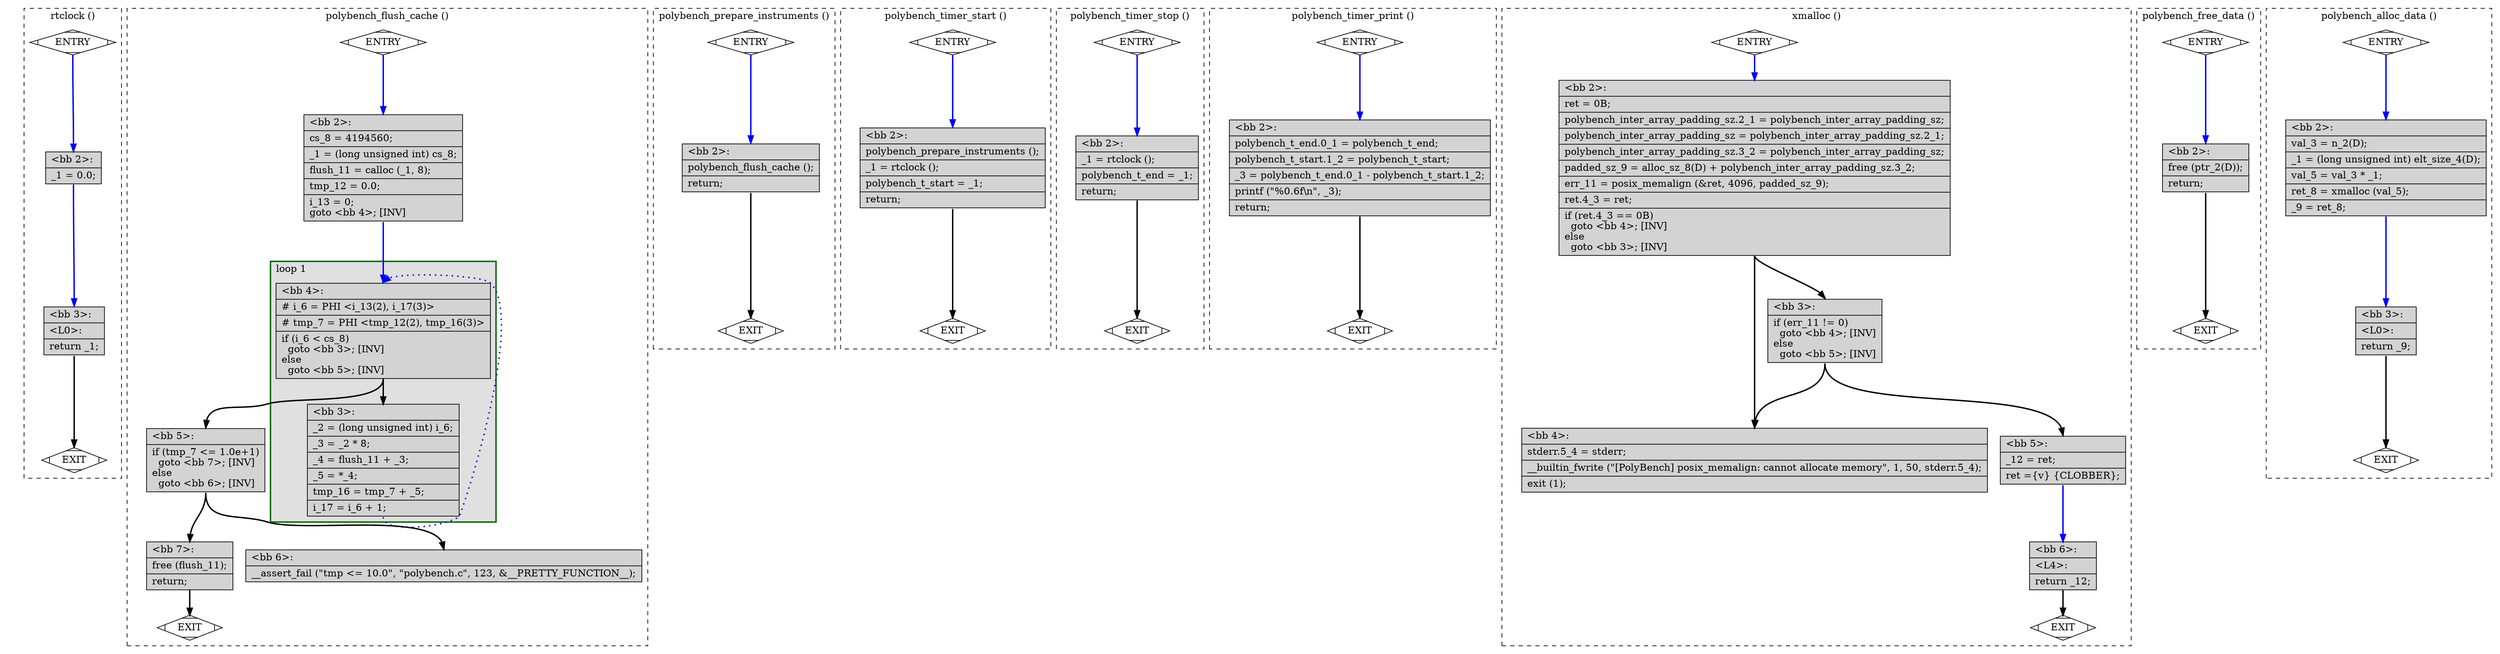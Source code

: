 digraph "polybench.c.023t.fixup_cfg2" {
overlap=false;
subgraph "cluster_rtclock" {
	style="dashed";
	color="black";
	label="rtclock ()";
	fn_6_basic_block_0 [shape=Mdiamond,style=filled,fillcolor=white,label="ENTRY"];

	fn_6_basic_block_1 [shape=Mdiamond,style=filled,fillcolor=white,label="EXIT"];

	fn_6_basic_block_2 [shape=record,style=filled,fillcolor=lightgrey,label="{\<bb\ 2\>:\l\
|_1\ =\ 0.0;\l\
}"];

	fn_6_basic_block_3 [shape=record,style=filled,fillcolor=lightgrey,label="{\<bb\ 3\>:\l\
|\<L0\>:\l\
|return\ _1;\l\
}"];

	fn_6_basic_block_0:s -> fn_6_basic_block_2:n [style="solid,bold",color=blue,weight=100,constraint=true];
	fn_6_basic_block_2:s -> fn_6_basic_block_3:n [style="solid,bold",color=blue,weight=100,constraint=true];
	fn_6_basic_block_3:s -> fn_6_basic_block_1:n [style="solid,bold",color=black,weight=10,constraint=true];
	fn_6_basic_block_0:s -> fn_6_basic_block_1:n [style="invis",constraint=true];
}
subgraph "cluster_polybench_flush_cache" {
	style="dashed";
	color="black";
	label="polybench_flush_cache ()";
	subgraph cluster_7_1 {
	style="filled";
	color="darkgreen";
	fillcolor="grey88";
	label="loop 1";
	labeljust=l;
	penwidth=2;
	fn_7_basic_block_4 [shape=record,style=filled,fillcolor=lightgrey,label="{\<bb\ 4\>:\l\
|#\ i_6\ =\ PHI\ \<i_13(2),\ i_17(3)\>\l\
|#\ tmp_7\ =\ PHI\ \<tmp_12(2),\ tmp_16(3)\>\l\
|if\ (i_6\ \<\ cs_8)\l\
\ \ goto\ \<bb\ 3\>;\ [INV]\l\
else\l\
\ \ goto\ \<bb\ 5\>;\ [INV]\l\
}"];

	fn_7_basic_block_3 [shape=record,style=filled,fillcolor=lightgrey,label="{\<bb\ 3\>:\l\
|_2\ =\ (long\ unsigned\ int)\ i_6;\l\
|_3\ =\ _2\ *\ 8;\l\
|_4\ =\ flush_11\ +\ _3;\l\
|_5\ =\ *_4;\l\
|tmp_16\ =\ tmp_7\ +\ _5;\l\
|i_17\ =\ i_6\ +\ 1;\l\
}"];

	}
	fn_7_basic_block_0 [shape=Mdiamond,style=filled,fillcolor=white,label="ENTRY"];

	fn_7_basic_block_1 [shape=Mdiamond,style=filled,fillcolor=white,label="EXIT"];

	fn_7_basic_block_2 [shape=record,style=filled,fillcolor=lightgrey,label="{\<bb\ 2\>:\l\
|cs_8\ =\ 4194560;\l\
|_1\ =\ (long\ unsigned\ int)\ cs_8;\l\
|flush_11\ =\ calloc\ (_1,\ 8);\l\
|tmp_12\ =\ 0.0;\l\
|i_13\ =\ 0;\l\
goto\ \<bb\ 4\>;\ [INV]\l\
}"];

	fn_7_basic_block_5 [shape=record,style=filled,fillcolor=lightgrey,label="{\<bb\ 5\>:\l\
|if\ (tmp_7\ \<=\ 1.0e+1)\l\
\ \ goto\ \<bb\ 7\>;\ [INV]\l\
else\l\
\ \ goto\ \<bb\ 6\>;\ [INV]\l\
}"];

	fn_7_basic_block_6 [shape=record,style=filled,fillcolor=lightgrey,label="{\<bb\ 6\>:\l\
|__assert_fail\ (\"tmp\ \<=\ 10.0\",\ \"polybench.c\",\ 123,\ &__PRETTY_FUNCTION__);\l\
}"];

	fn_7_basic_block_7 [shape=record,style=filled,fillcolor=lightgrey,label="{\<bb\ 7\>:\l\
|free\ (flush_11);\l\
|return;\l\
}"];

	fn_7_basic_block_0:s -> fn_7_basic_block_2:n [style="solid,bold",color=blue,weight=100,constraint=true];
	fn_7_basic_block_2:s -> fn_7_basic_block_4:n [style="solid,bold",color=blue,weight=100,constraint=true];
	fn_7_basic_block_3:s -> fn_7_basic_block_4:n [style="dotted,bold",color=blue,weight=10,constraint=false];
	fn_7_basic_block_4:s -> fn_7_basic_block_3:n [style="solid,bold",color=black,weight=10,constraint=true];
	fn_7_basic_block_4:s -> fn_7_basic_block_5:n [style="solid,bold",color=black,weight=10,constraint=true];
	fn_7_basic_block_5:s -> fn_7_basic_block_7:n [style="solid,bold",color=black,weight=10,constraint=true];
	fn_7_basic_block_5:s -> fn_7_basic_block_6:n [style="solid,bold",color=black,weight=10,constraint=true];
	fn_7_basic_block_7:s -> fn_7_basic_block_1:n [style="solid,bold",color=black,weight=10,constraint=true];
	fn_7_basic_block_0:s -> fn_7_basic_block_1:n [style="invis",constraint=true];
}
subgraph "cluster_polybench_prepare_instruments" {
	style="dashed";
	color="black";
	label="polybench_prepare_instruments ()";
	fn_8_basic_block_0 [shape=Mdiamond,style=filled,fillcolor=white,label="ENTRY"];

	fn_8_basic_block_1 [shape=Mdiamond,style=filled,fillcolor=white,label="EXIT"];

	fn_8_basic_block_2 [shape=record,style=filled,fillcolor=lightgrey,label="{\<bb\ 2\>:\l\
|polybench_flush_cache\ ();\l\
|return;\l\
}"];

	fn_8_basic_block_0:s -> fn_8_basic_block_2:n [style="solid,bold",color=blue,weight=100,constraint=true];
	fn_8_basic_block_2:s -> fn_8_basic_block_1:n [style="solid,bold",color=black,weight=10,constraint=true];
	fn_8_basic_block_0:s -> fn_8_basic_block_1:n [style="invis",constraint=true];
}
subgraph "cluster_polybench_timer_start" {
	style="dashed";
	color="black";
	label="polybench_timer_start ()";
	fn_9_basic_block_0 [shape=Mdiamond,style=filled,fillcolor=white,label="ENTRY"];

	fn_9_basic_block_1 [shape=Mdiamond,style=filled,fillcolor=white,label="EXIT"];

	fn_9_basic_block_2 [shape=record,style=filled,fillcolor=lightgrey,label="{\<bb\ 2\>:\l\
|polybench_prepare_instruments\ ();\l\
|_1\ =\ rtclock\ ();\l\
|polybench_t_start\ =\ _1;\l\
|return;\l\
}"];

	fn_9_basic_block_0:s -> fn_9_basic_block_2:n [style="solid,bold",color=blue,weight=100,constraint=true];
	fn_9_basic_block_2:s -> fn_9_basic_block_1:n [style="solid,bold",color=black,weight=10,constraint=true];
	fn_9_basic_block_0:s -> fn_9_basic_block_1:n [style="invis",constraint=true];
}
subgraph "cluster_polybench_timer_stop" {
	style="dashed";
	color="black";
	label="polybench_timer_stop ()";
	fn_10_basic_block_0 [shape=Mdiamond,style=filled,fillcolor=white,label="ENTRY"];

	fn_10_basic_block_1 [shape=Mdiamond,style=filled,fillcolor=white,label="EXIT"];

	fn_10_basic_block_2 [shape=record,style=filled,fillcolor=lightgrey,label="{\<bb\ 2\>:\l\
|_1\ =\ rtclock\ ();\l\
|polybench_t_end\ =\ _1;\l\
|return;\l\
}"];

	fn_10_basic_block_0:s -> fn_10_basic_block_2:n [style="solid,bold",color=blue,weight=100,constraint=true];
	fn_10_basic_block_2:s -> fn_10_basic_block_1:n [style="solid,bold",color=black,weight=10,constraint=true];
	fn_10_basic_block_0:s -> fn_10_basic_block_1:n [style="invis",constraint=true];
}
subgraph "cluster_polybench_timer_print" {
	style="dashed";
	color="black";
	label="polybench_timer_print ()";
	fn_11_basic_block_0 [shape=Mdiamond,style=filled,fillcolor=white,label="ENTRY"];

	fn_11_basic_block_1 [shape=Mdiamond,style=filled,fillcolor=white,label="EXIT"];

	fn_11_basic_block_2 [shape=record,style=filled,fillcolor=lightgrey,label="{\<bb\ 2\>:\l\
|polybench_t_end.0_1\ =\ polybench_t_end;\l\
|polybench_t_start.1_2\ =\ polybench_t_start;\l\
|_3\ =\ polybench_t_end.0_1\ -\ polybench_t_start.1_2;\l\
|printf\ (\"%0.6f\\n\",\ _3);\l\
|return;\l\
}"];

	fn_11_basic_block_0:s -> fn_11_basic_block_2:n [style="solid,bold",color=blue,weight=100,constraint=true];
	fn_11_basic_block_2:s -> fn_11_basic_block_1:n [style="solid,bold",color=black,weight=10,constraint=true];
	fn_11_basic_block_0:s -> fn_11_basic_block_1:n [style="invis",constraint=true];
}
subgraph "cluster_xmalloc" {
	style="dashed";
	color="black";
	label="xmalloc ()";
	fn_12_basic_block_0 [shape=Mdiamond,style=filled,fillcolor=white,label="ENTRY"];

	fn_12_basic_block_1 [shape=Mdiamond,style=filled,fillcolor=white,label="EXIT"];

	fn_12_basic_block_2 [shape=record,style=filled,fillcolor=lightgrey,label="{\<bb\ 2\>:\l\
|ret\ =\ 0B;\l\
|polybench_inter_array_padding_sz.2_1\ =\ polybench_inter_array_padding_sz;\l\
|polybench_inter_array_padding_sz\ =\ polybench_inter_array_padding_sz.2_1;\l\
|polybench_inter_array_padding_sz.3_2\ =\ polybench_inter_array_padding_sz;\l\
|padded_sz_9\ =\ alloc_sz_8(D)\ +\ polybench_inter_array_padding_sz.3_2;\l\
|err_11\ =\ posix_memalign\ (&ret,\ 4096,\ padded_sz_9);\l\
|ret.4_3\ =\ ret;\l\
|if\ (ret.4_3\ ==\ 0B)\l\
\ \ goto\ \<bb\ 4\>;\ [INV]\l\
else\l\
\ \ goto\ \<bb\ 3\>;\ [INV]\l\
}"];

	fn_12_basic_block_3 [shape=record,style=filled,fillcolor=lightgrey,label="{\<bb\ 3\>:\l\
|if\ (err_11\ !=\ 0)\l\
\ \ goto\ \<bb\ 4\>;\ [INV]\l\
else\l\
\ \ goto\ \<bb\ 5\>;\ [INV]\l\
}"];

	fn_12_basic_block_4 [shape=record,style=filled,fillcolor=lightgrey,label="{\<bb\ 4\>:\l\
|stderr.5_4\ =\ stderr;\l\
|__builtin_fwrite\ (\"[PolyBench]\ posix_memalign:\ cannot\ allocate\ memory\",\ 1,\ 50,\ stderr.5_4);\l\
|exit\ (1);\l\
}"];

	fn_12_basic_block_5 [shape=record,style=filled,fillcolor=lightgrey,label="{\<bb\ 5\>:\l\
|_12\ =\ ret;\l\
|ret\ =\{v\}\ \{CLOBBER\};\l\
}"];

	fn_12_basic_block_6 [shape=record,style=filled,fillcolor=lightgrey,label="{\<bb\ 6\>:\l\
|\<L4\>:\l\
|return\ _12;\l\
}"];

	fn_12_basic_block_0:s -> fn_12_basic_block_2:n [style="solid,bold",color=blue,weight=100,constraint=true];
	fn_12_basic_block_2:s -> fn_12_basic_block_4:n [style="solid,bold",color=black,weight=10,constraint=true];
	fn_12_basic_block_2:s -> fn_12_basic_block_3:n [style="solid,bold",color=black,weight=10,constraint=true];
	fn_12_basic_block_3:s -> fn_12_basic_block_4:n [style="solid,bold",color=black,weight=10,constraint=true];
	fn_12_basic_block_3:s -> fn_12_basic_block_5:n [style="solid,bold",color=black,weight=10,constraint=true];
	fn_12_basic_block_5:s -> fn_12_basic_block_6:n [style="solid,bold",color=blue,weight=100,constraint=true];
	fn_12_basic_block_6:s -> fn_12_basic_block_1:n [style="solid,bold",color=black,weight=10,constraint=true];
	fn_12_basic_block_0:s -> fn_12_basic_block_1:n [style="invis",constraint=true];
}
subgraph "cluster_polybench_free_data" {
	style="dashed";
	color="black";
	label="polybench_free_data ()";
	fn_13_basic_block_0 [shape=Mdiamond,style=filled,fillcolor=white,label="ENTRY"];

	fn_13_basic_block_1 [shape=Mdiamond,style=filled,fillcolor=white,label="EXIT"];

	fn_13_basic_block_2 [shape=record,style=filled,fillcolor=lightgrey,label="{\<bb\ 2\>:\l\
|free\ (ptr_2(D));\l\
|return;\l\
}"];

	fn_13_basic_block_0:s -> fn_13_basic_block_2:n [style="solid,bold",color=blue,weight=100,constraint=true];
	fn_13_basic_block_2:s -> fn_13_basic_block_1:n [style="solid,bold",color=black,weight=10,constraint=true];
	fn_13_basic_block_0:s -> fn_13_basic_block_1:n [style="invis",constraint=true];
}
subgraph "cluster_polybench_alloc_data" {
	style="dashed";
	color="black";
	label="polybench_alloc_data ()";
	fn_14_basic_block_0 [shape=Mdiamond,style=filled,fillcolor=white,label="ENTRY"];

	fn_14_basic_block_1 [shape=Mdiamond,style=filled,fillcolor=white,label="EXIT"];

	fn_14_basic_block_2 [shape=record,style=filled,fillcolor=lightgrey,label="{\<bb\ 2\>:\l\
|val_3\ =\ n_2(D);\l\
|_1\ =\ (long\ unsigned\ int)\ elt_size_4(D);\l\
|val_5\ =\ val_3\ *\ _1;\l\
|ret_8\ =\ xmalloc\ (val_5);\l\
|_9\ =\ ret_8;\l\
}"];

	fn_14_basic_block_3 [shape=record,style=filled,fillcolor=lightgrey,label="{\<bb\ 3\>:\l\
|\<L0\>:\l\
|return\ _9;\l\
}"];

	fn_14_basic_block_0:s -> fn_14_basic_block_2:n [style="solid,bold",color=blue,weight=100,constraint=true];
	fn_14_basic_block_2:s -> fn_14_basic_block_3:n [style="solid,bold",color=blue,weight=100,constraint=true];
	fn_14_basic_block_3:s -> fn_14_basic_block_1:n [style="solid,bold",color=black,weight=10,constraint=true];
	fn_14_basic_block_0:s -> fn_14_basic_block_1:n [style="invis",constraint=true];
}
}
